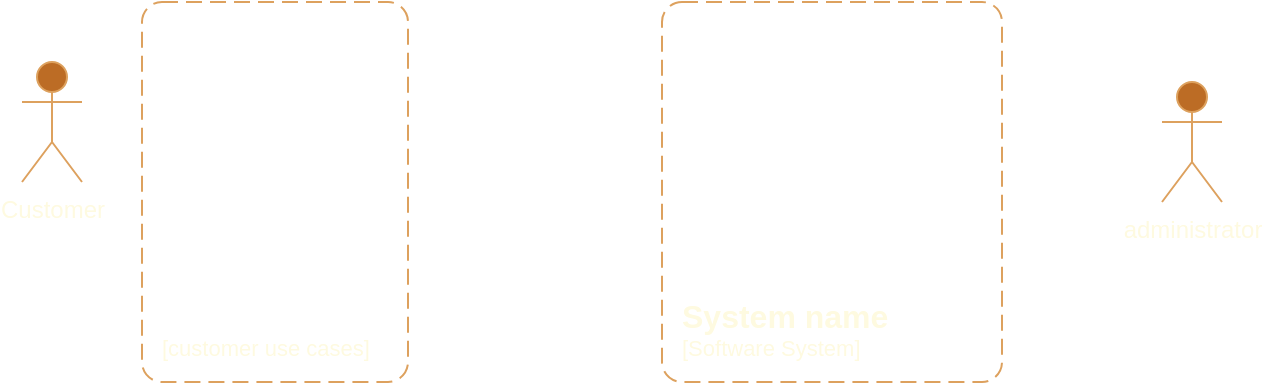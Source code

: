 <mxfile version="22.0.8" type="github">
  <diagram name="Page-1" id="KkWIEYQmKdYoJBlh3cc2">
    <mxGraphModel dx="1853" dy="612" grid="1" gridSize="10" guides="1" tooltips="1" connect="1" arrows="1" fold="1" page="1" pageScale="1" pageWidth="827" pageHeight="1169" math="0" shadow="0">
      <root>
        <mxCell id="0" />
        <mxCell id="1" parent="0" />
        <mxCell id="_uxx1MJeF8HWBZhhg2wG-2" value="Customer" style="shape=umlActor;verticalLabelPosition=bottom;verticalAlign=top;html=1;outlineConnect=0;labelBackgroundColor=none;fillColor=#BC6C25;strokeColor=#DDA15E;fontColor=#FEFAE0;" parent="1" vertex="1">
          <mxGeometry x="-490" y="980" width="30" height="60" as="geometry" />
        </mxCell>
        <mxCell id="_uxx1MJeF8HWBZhhg2wG-3" value="administrator" style="shape=umlActor;verticalLabelPosition=bottom;verticalAlign=top;html=1;outlineConnect=0;labelBackgroundColor=none;fillColor=#BC6C25;strokeColor=#DDA15E;fontColor=#FEFAE0;" parent="1" vertex="1">
          <mxGeometry x="80" y="990" width="30" height="60" as="geometry" />
        </mxCell>
        <object placeholders="1" c4Name="System name" c4Type="SystemScopeBoundary" c4Application="Software System" label="&lt;font style=&quot;font-size: 16px&quot;&gt;&lt;b&gt;&lt;div style=&quot;text-align: left&quot;&gt;%c4Name%&lt;/div&gt;&lt;/b&gt;&lt;/font&gt;&lt;div style=&quot;text-align: left&quot;&gt;[%c4Application%]&lt;/div&gt;" id="gSI3Hieu22vvykXPNDI_-1">
          <mxCell style="rounded=1;fontSize=11;whiteSpace=wrap;html=1;dashed=1;arcSize=20;fillColor=none;strokeColor=#DDA15E;fontColor=#FEFAE0;labelBackgroundColor=none;align=left;verticalAlign=bottom;labelBorderColor=none;spacingTop=0;spacing=10;dashPattern=8 4;metaEdit=1;rotatable=0;perimeter=rectanglePerimeter;noLabel=0;labelPadding=0;allowArrows=0;connectable=0;expand=0;recursiveResize=0;editable=1;pointerEvents=0;absoluteArcSize=1;points=[[0.25,0,0],[0.5,0,0],[0.75,0,0],[1,0.25,0],[1,0.5,0],[1,0.75,0],[0.75,1,0],[0.5,1,0],[0.25,1,0],[0,0.75,0],[0,0.5,0],[0,0.25,0]];" vertex="1" parent="1">
            <mxGeometry x="-170" y="950" width="170" height="190" as="geometry" />
          </mxCell>
        </object>
        <object placeholders="1" c4Name="" c4Type="" c4Application="customer use cases" label="&lt;font style=&quot;font-size: 16px&quot;&gt;&lt;b&gt;&lt;div style=&quot;text-align: left&quot;&gt;%c4Name%&lt;/div&gt;&lt;/b&gt;&lt;/font&gt;&lt;div style=&quot;text-align: left&quot;&gt;[%c4Application%]&lt;/div&gt;" id="gSI3Hieu22vvykXPNDI_-4">
          <mxCell style="rounded=1;fontSize=11;whiteSpace=wrap;html=1;dashed=1;arcSize=20;fillColor=none;strokeColor=#DDA15E;fontColor=#FEFAE0;labelBackgroundColor=none;align=left;verticalAlign=bottom;labelBorderColor=none;spacingTop=0;spacing=10;dashPattern=8 4;metaEdit=1;rotatable=0;perimeter=rectanglePerimeter;noLabel=0;labelPadding=0;allowArrows=0;connectable=0;expand=0;recursiveResize=0;editable=1;pointerEvents=0;absoluteArcSize=1;points=[[0.25,0,0],[0.5,0,0],[0.75,0,0],[1,0.25,0],[1,0.5,0],[1,0.75,0],[0.75,1,0],[0.5,1,0],[0.25,1,0],[0,0.75,0],[0,0.5,0],[0,0.25,0]];" vertex="1" parent="1">
            <mxGeometry x="-430" y="950" width="133" height="190" as="geometry" />
          </mxCell>
        </object>
      </root>
    </mxGraphModel>
  </diagram>
</mxfile>
